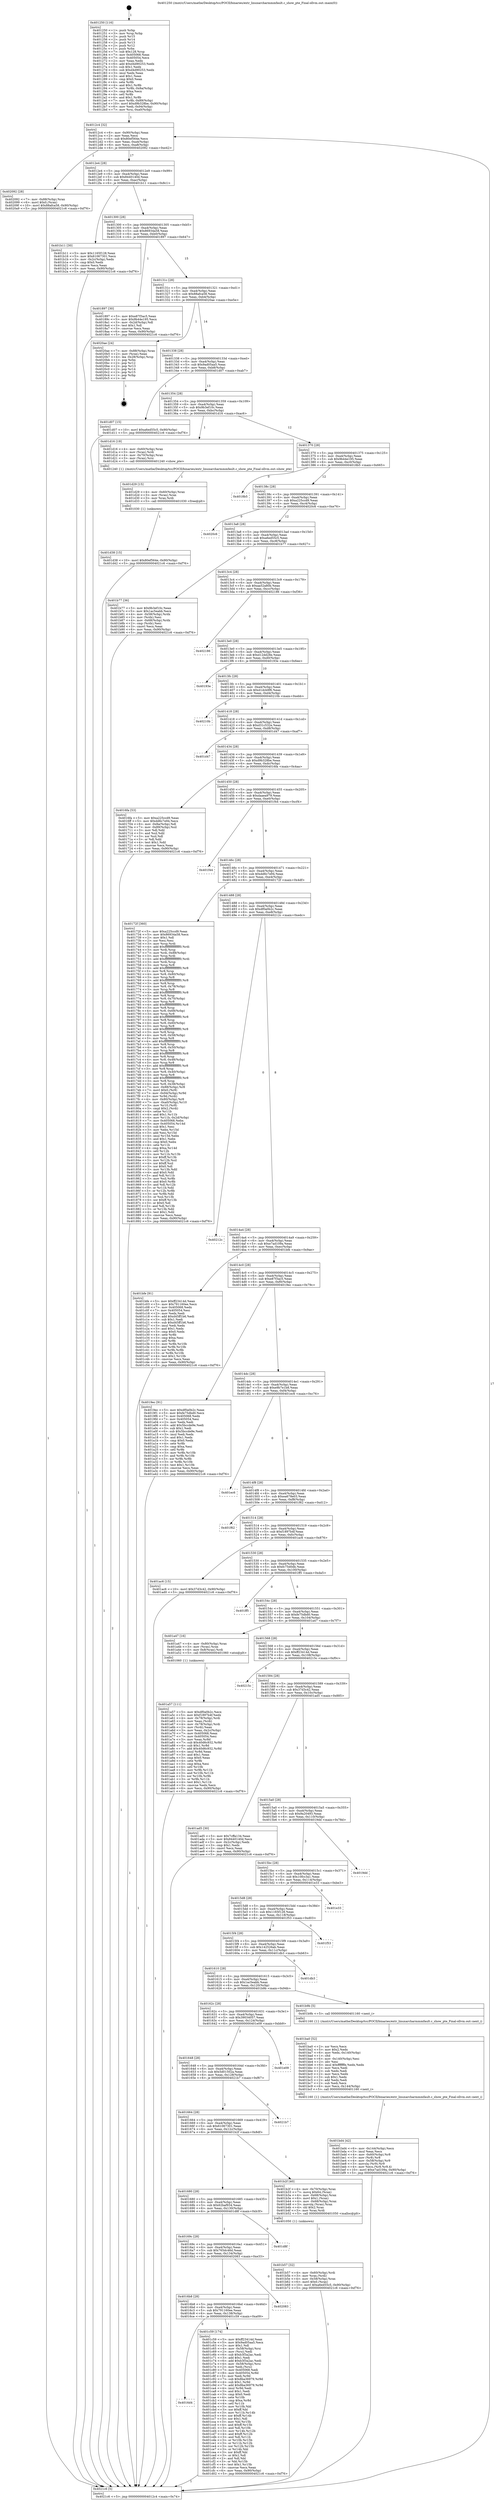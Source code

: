 digraph "0x401250" {
  label = "0x401250 (/mnt/c/Users/mathe/Desktop/tcc/POCII/binaries/extr_linuxarcharmmmfault.c_show_pte_Final-ollvm.out::main(0))"
  labelloc = "t"
  node[shape=record]

  Entry [label="",width=0.3,height=0.3,shape=circle,fillcolor=black,style=filled]
  "0x4012c4" [label="{
     0x4012c4 [32]\l
     | [instrs]\l
     &nbsp;&nbsp;0x4012c4 \<+6\>: mov -0x90(%rbp),%eax\l
     &nbsp;&nbsp;0x4012ca \<+2\>: mov %eax,%ecx\l
     &nbsp;&nbsp;0x4012cc \<+6\>: sub $0x80ef564e,%ecx\l
     &nbsp;&nbsp;0x4012d2 \<+6\>: mov %eax,-0xa4(%rbp)\l
     &nbsp;&nbsp;0x4012d8 \<+6\>: mov %ecx,-0xa8(%rbp)\l
     &nbsp;&nbsp;0x4012de \<+6\>: je 0000000000402092 \<main+0xe42\>\l
  }"]
  "0x402092" [label="{
     0x402092 [28]\l
     | [instrs]\l
     &nbsp;&nbsp;0x402092 \<+7\>: mov -0x88(%rbp),%rax\l
     &nbsp;&nbsp;0x402099 \<+6\>: movl $0x0,(%rax)\l
     &nbsp;&nbsp;0x40209f \<+10\>: movl $0x88afca58,-0x90(%rbp)\l
     &nbsp;&nbsp;0x4020a9 \<+5\>: jmp 00000000004021c6 \<main+0xf76\>\l
  }"]
  "0x4012e4" [label="{
     0x4012e4 [28]\l
     | [instrs]\l
     &nbsp;&nbsp;0x4012e4 \<+5\>: jmp 00000000004012e9 \<main+0x99\>\l
     &nbsp;&nbsp;0x4012e9 \<+6\>: mov -0xa4(%rbp),%eax\l
     &nbsp;&nbsp;0x4012ef \<+5\>: sub $0x8440140d,%eax\l
     &nbsp;&nbsp;0x4012f4 \<+6\>: mov %eax,-0xac(%rbp)\l
     &nbsp;&nbsp;0x4012fa \<+6\>: je 0000000000401b11 \<main+0x8c1\>\l
  }"]
  Exit [label="",width=0.3,height=0.3,shape=circle,fillcolor=black,style=filled,peripheries=2]
  "0x401b11" [label="{
     0x401b11 [30]\l
     | [instrs]\l
     &nbsp;&nbsp;0x401b11 \<+5\>: mov $0x1165f128,%eax\l
     &nbsp;&nbsp;0x401b16 \<+5\>: mov $0x61067301,%ecx\l
     &nbsp;&nbsp;0x401b1b \<+3\>: mov -0x2c(%rbp),%edx\l
     &nbsp;&nbsp;0x401b1e \<+3\>: cmp $0x0,%edx\l
     &nbsp;&nbsp;0x401b21 \<+3\>: cmove %ecx,%eax\l
     &nbsp;&nbsp;0x401b24 \<+6\>: mov %eax,-0x90(%rbp)\l
     &nbsp;&nbsp;0x401b2a \<+5\>: jmp 00000000004021c6 \<main+0xf76\>\l
  }"]
  "0x401300" [label="{
     0x401300 [28]\l
     | [instrs]\l
     &nbsp;&nbsp;0x401300 \<+5\>: jmp 0000000000401305 \<main+0xb5\>\l
     &nbsp;&nbsp;0x401305 \<+6\>: mov -0xa4(%rbp),%eax\l
     &nbsp;&nbsp;0x40130b \<+5\>: sub $0x86934a58,%eax\l
     &nbsp;&nbsp;0x401310 \<+6\>: mov %eax,-0xb0(%rbp)\l
     &nbsp;&nbsp;0x401316 \<+6\>: je 0000000000401897 \<main+0x647\>\l
  }"]
  "0x401d38" [label="{
     0x401d38 [15]\l
     | [instrs]\l
     &nbsp;&nbsp;0x401d38 \<+10\>: movl $0x80ef564e,-0x90(%rbp)\l
     &nbsp;&nbsp;0x401d42 \<+5\>: jmp 00000000004021c6 \<main+0xf76\>\l
  }"]
  "0x401897" [label="{
     0x401897 [30]\l
     | [instrs]\l
     &nbsp;&nbsp;0x401897 \<+5\>: mov $0xe87f3ac5,%eax\l
     &nbsp;&nbsp;0x40189c \<+5\>: mov $0x9b44e195,%ecx\l
     &nbsp;&nbsp;0x4018a1 \<+3\>: mov -0x2d(%rbp),%dl\l
     &nbsp;&nbsp;0x4018a4 \<+3\>: test $0x1,%dl\l
     &nbsp;&nbsp;0x4018a7 \<+3\>: cmovne %ecx,%eax\l
     &nbsp;&nbsp;0x4018aa \<+6\>: mov %eax,-0x90(%rbp)\l
     &nbsp;&nbsp;0x4018b0 \<+5\>: jmp 00000000004021c6 \<main+0xf76\>\l
  }"]
  "0x40131c" [label="{
     0x40131c [28]\l
     | [instrs]\l
     &nbsp;&nbsp;0x40131c \<+5\>: jmp 0000000000401321 \<main+0xd1\>\l
     &nbsp;&nbsp;0x401321 \<+6\>: mov -0xa4(%rbp),%eax\l
     &nbsp;&nbsp;0x401327 \<+5\>: sub $0x88afca58,%eax\l
     &nbsp;&nbsp;0x40132c \<+6\>: mov %eax,-0xb4(%rbp)\l
     &nbsp;&nbsp;0x401332 \<+6\>: je 00000000004020ae \<main+0xe5e\>\l
  }"]
  "0x401d29" [label="{
     0x401d29 [15]\l
     | [instrs]\l
     &nbsp;&nbsp;0x401d29 \<+4\>: mov -0x60(%rbp),%rax\l
     &nbsp;&nbsp;0x401d2d \<+3\>: mov (%rax),%rax\l
     &nbsp;&nbsp;0x401d30 \<+3\>: mov %rax,%rdi\l
     &nbsp;&nbsp;0x401d33 \<+5\>: call 0000000000401030 \<free@plt\>\l
     | [calls]\l
     &nbsp;&nbsp;0x401030 \{1\} (unknown)\l
  }"]
  "0x4020ae" [label="{
     0x4020ae [24]\l
     | [instrs]\l
     &nbsp;&nbsp;0x4020ae \<+7\>: mov -0x88(%rbp),%rax\l
     &nbsp;&nbsp;0x4020b5 \<+2\>: mov (%rax),%eax\l
     &nbsp;&nbsp;0x4020b7 \<+4\>: lea -0x28(%rbp),%rsp\l
     &nbsp;&nbsp;0x4020bb \<+1\>: pop %rbx\l
     &nbsp;&nbsp;0x4020bc \<+2\>: pop %r12\l
     &nbsp;&nbsp;0x4020be \<+2\>: pop %r13\l
     &nbsp;&nbsp;0x4020c0 \<+2\>: pop %r14\l
     &nbsp;&nbsp;0x4020c2 \<+2\>: pop %r15\l
     &nbsp;&nbsp;0x4020c4 \<+1\>: pop %rbp\l
     &nbsp;&nbsp;0x4020c5 \<+1\>: ret\l
  }"]
  "0x401338" [label="{
     0x401338 [28]\l
     | [instrs]\l
     &nbsp;&nbsp;0x401338 \<+5\>: jmp 000000000040133d \<main+0xed\>\l
     &nbsp;&nbsp;0x40133d \<+6\>: mov -0xa4(%rbp),%eax\l
     &nbsp;&nbsp;0x401343 \<+5\>: sub $0x9ad05aa5,%eax\l
     &nbsp;&nbsp;0x401348 \<+6\>: mov %eax,-0xb8(%rbp)\l
     &nbsp;&nbsp;0x40134e \<+6\>: je 0000000000401d07 \<main+0xab7\>\l
  }"]
  "0x4016d4" [label="{
     0x4016d4\l
  }", style=dashed]
  "0x401d07" [label="{
     0x401d07 [15]\l
     | [instrs]\l
     &nbsp;&nbsp;0x401d07 \<+10\>: movl $0xa6ed55c5,-0x90(%rbp)\l
     &nbsp;&nbsp;0x401d11 \<+5\>: jmp 00000000004021c6 \<main+0xf76\>\l
  }"]
  "0x401354" [label="{
     0x401354 [28]\l
     | [instrs]\l
     &nbsp;&nbsp;0x401354 \<+5\>: jmp 0000000000401359 \<main+0x109\>\l
     &nbsp;&nbsp;0x401359 \<+6\>: mov -0xa4(%rbp),%eax\l
     &nbsp;&nbsp;0x40135f \<+5\>: sub $0x9b3ef10c,%eax\l
     &nbsp;&nbsp;0x401364 \<+6\>: mov %eax,-0xbc(%rbp)\l
     &nbsp;&nbsp;0x40136a \<+6\>: je 0000000000401d16 \<main+0xac6\>\l
  }"]
  "0x401c59" [label="{
     0x401c59 [174]\l
     | [instrs]\l
     &nbsp;&nbsp;0x401c59 \<+5\>: mov $0xff23414d,%eax\l
     &nbsp;&nbsp;0x401c5e \<+5\>: mov $0x9ad05aa5,%ecx\l
     &nbsp;&nbsp;0x401c63 \<+2\>: mov $0x1,%dl\l
     &nbsp;&nbsp;0x401c65 \<+4\>: mov -0x58(%rbp),%rsi\l
     &nbsp;&nbsp;0x401c69 \<+2\>: mov (%rsi),%edi\l
     &nbsp;&nbsp;0x401c6b \<+6\>: sub $0xb3f3a2ac,%edi\l
     &nbsp;&nbsp;0x401c71 \<+3\>: add $0x1,%edi\l
     &nbsp;&nbsp;0x401c74 \<+6\>: add $0xb3f3a2ac,%edi\l
     &nbsp;&nbsp;0x401c7a \<+4\>: mov -0x58(%rbp),%rsi\l
     &nbsp;&nbsp;0x401c7e \<+2\>: mov %edi,(%rsi)\l
     &nbsp;&nbsp;0x401c80 \<+7\>: mov 0x405068,%edi\l
     &nbsp;&nbsp;0x401c87 \<+8\>: mov 0x405054,%r8d\l
     &nbsp;&nbsp;0x401c8f \<+3\>: mov %edi,%r9d\l
     &nbsp;&nbsp;0x401c92 \<+7\>: sub $0x8ba36979,%r9d\l
     &nbsp;&nbsp;0x401c99 \<+4\>: sub $0x1,%r9d\l
     &nbsp;&nbsp;0x401c9d \<+7\>: add $0x8ba36979,%r9d\l
     &nbsp;&nbsp;0x401ca4 \<+4\>: imul %r9d,%edi\l
     &nbsp;&nbsp;0x401ca8 \<+3\>: and $0x1,%edi\l
     &nbsp;&nbsp;0x401cab \<+3\>: cmp $0x0,%edi\l
     &nbsp;&nbsp;0x401cae \<+4\>: sete %r10b\l
     &nbsp;&nbsp;0x401cb2 \<+4\>: cmp $0xa,%r8d\l
     &nbsp;&nbsp;0x401cb6 \<+4\>: setl %r11b\l
     &nbsp;&nbsp;0x401cba \<+3\>: mov %r10b,%bl\l
     &nbsp;&nbsp;0x401cbd \<+3\>: xor $0xff,%bl\l
     &nbsp;&nbsp;0x401cc0 \<+3\>: mov %r11b,%r14b\l
     &nbsp;&nbsp;0x401cc3 \<+4\>: xor $0xff,%r14b\l
     &nbsp;&nbsp;0x401cc7 \<+3\>: xor $0x1,%dl\l
     &nbsp;&nbsp;0x401cca \<+3\>: mov %bl,%r15b\l
     &nbsp;&nbsp;0x401ccd \<+4\>: and $0xff,%r15b\l
     &nbsp;&nbsp;0x401cd1 \<+3\>: and %dl,%r10b\l
     &nbsp;&nbsp;0x401cd4 \<+3\>: mov %r14b,%r12b\l
     &nbsp;&nbsp;0x401cd7 \<+4\>: and $0xff,%r12b\l
     &nbsp;&nbsp;0x401cdb \<+3\>: and %dl,%r11b\l
     &nbsp;&nbsp;0x401cde \<+3\>: or %r10b,%r15b\l
     &nbsp;&nbsp;0x401ce1 \<+3\>: or %r11b,%r12b\l
     &nbsp;&nbsp;0x401ce4 \<+3\>: xor %r12b,%r15b\l
     &nbsp;&nbsp;0x401ce7 \<+3\>: or %r14b,%bl\l
     &nbsp;&nbsp;0x401cea \<+3\>: xor $0xff,%bl\l
     &nbsp;&nbsp;0x401ced \<+3\>: or $0x1,%dl\l
     &nbsp;&nbsp;0x401cf0 \<+2\>: and %dl,%bl\l
     &nbsp;&nbsp;0x401cf2 \<+3\>: or %bl,%r15b\l
     &nbsp;&nbsp;0x401cf5 \<+4\>: test $0x1,%r15b\l
     &nbsp;&nbsp;0x401cf9 \<+3\>: cmovne %ecx,%eax\l
     &nbsp;&nbsp;0x401cfc \<+6\>: mov %eax,-0x90(%rbp)\l
     &nbsp;&nbsp;0x401d02 \<+5\>: jmp 00000000004021c6 \<main+0xf76\>\l
  }"]
  "0x401d16" [label="{
     0x401d16 [19]\l
     | [instrs]\l
     &nbsp;&nbsp;0x401d16 \<+4\>: mov -0x60(%rbp),%rax\l
     &nbsp;&nbsp;0x401d1a \<+3\>: mov (%rax),%rdi\l
     &nbsp;&nbsp;0x401d1d \<+4\>: mov -0x70(%rbp),%rax\l
     &nbsp;&nbsp;0x401d21 \<+3\>: mov (%rax),%rsi\l
     &nbsp;&nbsp;0x401d24 \<+5\>: call 0000000000401240 \<show_pte\>\l
     | [calls]\l
     &nbsp;&nbsp;0x401240 \{1\} (/mnt/c/Users/mathe/Desktop/tcc/POCII/binaries/extr_linuxarcharmmmfault.c_show_pte_Final-ollvm.out::show_pte)\l
  }"]
  "0x401370" [label="{
     0x401370 [28]\l
     | [instrs]\l
     &nbsp;&nbsp;0x401370 \<+5\>: jmp 0000000000401375 \<main+0x125\>\l
     &nbsp;&nbsp;0x401375 \<+6\>: mov -0xa4(%rbp),%eax\l
     &nbsp;&nbsp;0x40137b \<+5\>: sub $0x9b44e195,%eax\l
     &nbsp;&nbsp;0x401380 \<+6\>: mov %eax,-0xc0(%rbp)\l
     &nbsp;&nbsp;0x401386 \<+6\>: je 00000000004018b5 \<main+0x665\>\l
  }"]
  "0x4016b8" [label="{
     0x4016b8 [28]\l
     | [instrs]\l
     &nbsp;&nbsp;0x4016b8 \<+5\>: jmp 00000000004016bd \<main+0x46d\>\l
     &nbsp;&nbsp;0x4016bd \<+6\>: mov -0xa4(%rbp),%eax\l
     &nbsp;&nbsp;0x4016c3 \<+5\>: sub $0x791160ee,%eax\l
     &nbsp;&nbsp;0x4016c8 \<+6\>: mov %eax,-0x138(%rbp)\l
     &nbsp;&nbsp;0x4016ce \<+6\>: je 0000000000401c59 \<main+0xa09\>\l
  }"]
  "0x4018b5" [label="{
     0x4018b5\l
  }", style=dashed]
  "0x40138c" [label="{
     0x40138c [28]\l
     | [instrs]\l
     &nbsp;&nbsp;0x40138c \<+5\>: jmp 0000000000401391 \<main+0x141\>\l
     &nbsp;&nbsp;0x401391 \<+6\>: mov -0xa4(%rbp),%eax\l
     &nbsp;&nbsp;0x401397 \<+5\>: sub $0xa225ccd9,%eax\l
     &nbsp;&nbsp;0x40139c \<+6\>: mov %eax,-0xc4(%rbp)\l
     &nbsp;&nbsp;0x4013a2 \<+6\>: je 00000000004020c6 \<main+0xe76\>\l
  }"]
  "0x402083" [label="{
     0x402083\l
  }", style=dashed]
  "0x4020c6" [label="{
     0x4020c6\l
  }", style=dashed]
  "0x4013a8" [label="{
     0x4013a8 [28]\l
     | [instrs]\l
     &nbsp;&nbsp;0x4013a8 \<+5\>: jmp 00000000004013ad \<main+0x15d\>\l
     &nbsp;&nbsp;0x4013ad \<+6\>: mov -0xa4(%rbp),%eax\l
     &nbsp;&nbsp;0x4013b3 \<+5\>: sub $0xa6ed55c5,%eax\l
     &nbsp;&nbsp;0x4013b8 \<+6\>: mov %eax,-0xc8(%rbp)\l
     &nbsp;&nbsp;0x4013be \<+6\>: je 0000000000401b77 \<main+0x927\>\l
  }"]
  "0x40169c" [label="{
     0x40169c [28]\l
     | [instrs]\l
     &nbsp;&nbsp;0x40169c \<+5\>: jmp 00000000004016a1 \<main+0x451\>\l
     &nbsp;&nbsp;0x4016a1 \<+6\>: mov -0xa4(%rbp),%eax\l
     &nbsp;&nbsp;0x4016a7 \<+5\>: sub $0x765dc46d,%eax\l
     &nbsp;&nbsp;0x4016ac \<+6\>: mov %eax,-0x134(%rbp)\l
     &nbsp;&nbsp;0x4016b2 \<+6\>: je 0000000000402083 \<main+0xe33\>\l
  }"]
  "0x401b77" [label="{
     0x401b77 [36]\l
     | [instrs]\l
     &nbsp;&nbsp;0x401b77 \<+5\>: mov $0x9b3ef10c,%eax\l
     &nbsp;&nbsp;0x401b7c \<+5\>: mov $0x1ac5eabb,%ecx\l
     &nbsp;&nbsp;0x401b81 \<+4\>: mov -0x58(%rbp),%rdx\l
     &nbsp;&nbsp;0x401b85 \<+2\>: mov (%rdx),%esi\l
     &nbsp;&nbsp;0x401b87 \<+4\>: mov -0x68(%rbp),%rdx\l
     &nbsp;&nbsp;0x401b8b \<+2\>: cmp (%rdx),%esi\l
     &nbsp;&nbsp;0x401b8d \<+3\>: cmovl %ecx,%eax\l
     &nbsp;&nbsp;0x401b90 \<+6\>: mov %eax,-0x90(%rbp)\l
     &nbsp;&nbsp;0x401b96 \<+5\>: jmp 00000000004021c6 \<main+0xf76\>\l
  }"]
  "0x4013c4" [label="{
     0x4013c4 [28]\l
     | [instrs]\l
     &nbsp;&nbsp;0x4013c4 \<+5\>: jmp 00000000004013c9 \<main+0x179\>\l
     &nbsp;&nbsp;0x4013c9 \<+6\>: mov -0xa4(%rbp),%eax\l
     &nbsp;&nbsp;0x4013cf \<+5\>: sub $0xaa52a80b,%eax\l
     &nbsp;&nbsp;0x4013d4 \<+6\>: mov %eax,-0xcc(%rbp)\l
     &nbsp;&nbsp;0x4013da \<+6\>: je 0000000000402186 \<main+0xf36\>\l
  }"]
  "0x401d8f" [label="{
     0x401d8f\l
  }", style=dashed]
  "0x402186" [label="{
     0x402186\l
  }", style=dashed]
  "0x4013e0" [label="{
     0x4013e0 [28]\l
     | [instrs]\l
     &nbsp;&nbsp;0x4013e0 \<+5\>: jmp 00000000004013e5 \<main+0x195\>\l
     &nbsp;&nbsp;0x4013e5 \<+6\>: mov -0xa4(%rbp),%eax\l
     &nbsp;&nbsp;0x4013eb \<+5\>: sub $0xd12dd28e,%eax\l
     &nbsp;&nbsp;0x4013f0 \<+6\>: mov %eax,-0xd0(%rbp)\l
     &nbsp;&nbsp;0x4013f6 \<+6\>: je 000000000040193e \<main+0x6ee\>\l
  }"]
  "0x401bd4" [label="{
     0x401bd4 [42]\l
     | [instrs]\l
     &nbsp;&nbsp;0x401bd4 \<+6\>: mov -0x144(%rbp),%ecx\l
     &nbsp;&nbsp;0x401bda \<+3\>: imul %eax,%ecx\l
     &nbsp;&nbsp;0x401bdd \<+4\>: mov -0x60(%rbp),%r8\l
     &nbsp;&nbsp;0x401be1 \<+3\>: mov (%r8),%r8\l
     &nbsp;&nbsp;0x401be4 \<+4\>: mov -0x58(%rbp),%r9\l
     &nbsp;&nbsp;0x401be8 \<+3\>: movslq (%r9),%r9\l
     &nbsp;&nbsp;0x401beb \<+4\>: mov %ecx,(%r8,%r9,4)\l
     &nbsp;&nbsp;0x401bef \<+10\>: movl $0xe7ad109a,-0x90(%rbp)\l
     &nbsp;&nbsp;0x401bf9 \<+5\>: jmp 00000000004021c6 \<main+0xf76\>\l
  }"]
  "0x40193e" [label="{
     0x40193e\l
  }", style=dashed]
  "0x4013fc" [label="{
     0x4013fc [28]\l
     | [instrs]\l
     &nbsp;&nbsp;0x4013fc \<+5\>: jmp 0000000000401401 \<main+0x1b1\>\l
     &nbsp;&nbsp;0x401401 \<+6\>: mov -0xa4(%rbp),%eax\l
     &nbsp;&nbsp;0x401407 \<+5\>: sub $0xd1dcb9f6,%eax\l
     &nbsp;&nbsp;0x40140c \<+6\>: mov %eax,-0xd4(%rbp)\l
     &nbsp;&nbsp;0x401412 \<+6\>: je 000000000040210b \<main+0xebb\>\l
  }"]
  "0x401ba0" [label="{
     0x401ba0 [52]\l
     | [instrs]\l
     &nbsp;&nbsp;0x401ba0 \<+2\>: xor %ecx,%ecx\l
     &nbsp;&nbsp;0x401ba2 \<+5\>: mov $0x2,%edx\l
     &nbsp;&nbsp;0x401ba7 \<+6\>: mov %edx,-0x140(%rbp)\l
     &nbsp;&nbsp;0x401bad \<+1\>: cltd\l
     &nbsp;&nbsp;0x401bae \<+6\>: mov -0x140(%rbp),%esi\l
     &nbsp;&nbsp;0x401bb4 \<+2\>: idiv %esi\l
     &nbsp;&nbsp;0x401bb6 \<+6\>: imul $0xfffffffe,%edx,%edx\l
     &nbsp;&nbsp;0x401bbc \<+2\>: mov %ecx,%edi\l
     &nbsp;&nbsp;0x401bbe \<+2\>: sub %edx,%edi\l
     &nbsp;&nbsp;0x401bc0 \<+2\>: mov %ecx,%edx\l
     &nbsp;&nbsp;0x401bc2 \<+3\>: sub $0x1,%edx\l
     &nbsp;&nbsp;0x401bc5 \<+2\>: add %edx,%edi\l
     &nbsp;&nbsp;0x401bc7 \<+2\>: sub %edi,%ecx\l
     &nbsp;&nbsp;0x401bc9 \<+6\>: mov %ecx,-0x144(%rbp)\l
     &nbsp;&nbsp;0x401bcf \<+5\>: call 0000000000401160 \<next_i\>\l
     | [calls]\l
     &nbsp;&nbsp;0x401160 \{1\} (/mnt/c/Users/mathe/Desktop/tcc/POCII/binaries/extr_linuxarcharmmmfault.c_show_pte_Final-ollvm.out::next_i)\l
  }"]
  "0x40210b" [label="{
     0x40210b\l
  }", style=dashed]
  "0x401418" [label="{
     0x401418 [28]\l
     | [instrs]\l
     &nbsp;&nbsp;0x401418 \<+5\>: jmp 000000000040141d \<main+0x1cd\>\l
     &nbsp;&nbsp;0x40141d \<+6\>: mov -0xa4(%rbp),%eax\l
     &nbsp;&nbsp;0x401423 \<+5\>: sub $0xd31c532e,%eax\l
     &nbsp;&nbsp;0x401428 \<+6\>: mov %eax,-0xd8(%rbp)\l
     &nbsp;&nbsp;0x40142e \<+6\>: je 0000000000401d47 \<main+0xaf7\>\l
  }"]
  "0x401b57" [label="{
     0x401b57 [32]\l
     | [instrs]\l
     &nbsp;&nbsp;0x401b57 \<+4\>: mov -0x60(%rbp),%rdi\l
     &nbsp;&nbsp;0x401b5b \<+3\>: mov %rax,(%rdi)\l
     &nbsp;&nbsp;0x401b5e \<+4\>: mov -0x58(%rbp),%rax\l
     &nbsp;&nbsp;0x401b62 \<+6\>: movl $0x0,(%rax)\l
     &nbsp;&nbsp;0x401b68 \<+10\>: movl $0xa6ed55c5,-0x90(%rbp)\l
     &nbsp;&nbsp;0x401b72 \<+5\>: jmp 00000000004021c6 \<main+0xf76\>\l
  }"]
  "0x401d47" [label="{
     0x401d47\l
  }", style=dashed]
  "0x401434" [label="{
     0x401434 [28]\l
     | [instrs]\l
     &nbsp;&nbsp;0x401434 \<+5\>: jmp 0000000000401439 \<main+0x1e9\>\l
     &nbsp;&nbsp;0x401439 \<+6\>: mov -0xa4(%rbp),%eax\l
     &nbsp;&nbsp;0x40143f \<+5\>: sub $0xd9b328be,%eax\l
     &nbsp;&nbsp;0x401444 \<+6\>: mov %eax,-0xdc(%rbp)\l
     &nbsp;&nbsp;0x40144a \<+6\>: je 00000000004016fa \<main+0x4aa\>\l
  }"]
  "0x401680" [label="{
     0x401680 [28]\l
     | [instrs]\l
     &nbsp;&nbsp;0x401680 \<+5\>: jmp 0000000000401685 \<main+0x435\>\l
     &nbsp;&nbsp;0x401685 \<+6\>: mov -0xa4(%rbp),%eax\l
     &nbsp;&nbsp;0x40168b \<+5\>: sub $0x62baf934,%eax\l
     &nbsp;&nbsp;0x401690 \<+6\>: mov %eax,-0x130(%rbp)\l
     &nbsp;&nbsp;0x401696 \<+6\>: je 0000000000401d8f \<main+0xb3f\>\l
  }"]
  "0x4016fa" [label="{
     0x4016fa [53]\l
     | [instrs]\l
     &nbsp;&nbsp;0x4016fa \<+5\>: mov $0xa225ccd9,%eax\l
     &nbsp;&nbsp;0x4016ff \<+5\>: mov $0xdd6c7e94,%ecx\l
     &nbsp;&nbsp;0x401704 \<+6\>: mov -0x8a(%rbp),%dl\l
     &nbsp;&nbsp;0x40170a \<+7\>: mov -0x89(%rbp),%sil\l
     &nbsp;&nbsp;0x401711 \<+3\>: mov %dl,%dil\l
     &nbsp;&nbsp;0x401714 \<+3\>: and %sil,%dil\l
     &nbsp;&nbsp;0x401717 \<+3\>: xor %sil,%dl\l
     &nbsp;&nbsp;0x40171a \<+3\>: or %dl,%dil\l
     &nbsp;&nbsp;0x40171d \<+4\>: test $0x1,%dil\l
     &nbsp;&nbsp;0x401721 \<+3\>: cmovne %ecx,%eax\l
     &nbsp;&nbsp;0x401724 \<+6\>: mov %eax,-0x90(%rbp)\l
     &nbsp;&nbsp;0x40172a \<+5\>: jmp 00000000004021c6 \<main+0xf76\>\l
  }"]
  "0x401450" [label="{
     0x401450 [28]\l
     | [instrs]\l
     &nbsp;&nbsp;0x401450 \<+5\>: jmp 0000000000401455 \<main+0x205\>\l
     &nbsp;&nbsp;0x401455 \<+6\>: mov -0xa4(%rbp),%eax\l
     &nbsp;&nbsp;0x40145b \<+5\>: sub $0xdaaea979,%eax\l
     &nbsp;&nbsp;0x401460 \<+6\>: mov %eax,-0xe0(%rbp)\l
     &nbsp;&nbsp;0x401466 \<+6\>: je 0000000000401f44 \<main+0xcf4\>\l
  }"]
  "0x4021c6" [label="{
     0x4021c6 [5]\l
     | [instrs]\l
     &nbsp;&nbsp;0x4021c6 \<+5\>: jmp 00000000004012c4 \<main+0x74\>\l
  }"]
  "0x401250" [label="{
     0x401250 [116]\l
     | [instrs]\l
     &nbsp;&nbsp;0x401250 \<+1\>: push %rbp\l
     &nbsp;&nbsp;0x401251 \<+3\>: mov %rsp,%rbp\l
     &nbsp;&nbsp;0x401254 \<+2\>: push %r15\l
     &nbsp;&nbsp;0x401256 \<+2\>: push %r14\l
     &nbsp;&nbsp;0x401258 \<+2\>: push %r13\l
     &nbsp;&nbsp;0x40125a \<+2\>: push %r12\l
     &nbsp;&nbsp;0x40125c \<+1\>: push %rbx\l
     &nbsp;&nbsp;0x40125d \<+7\>: sub $0x128,%rsp\l
     &nbsp;&nbsp;0x401264 \<+7\>: mov 0x405068,%eax\l
     &nbsp;&nbsp;0x40126b \<+7\>: mov 0x405054,%ecx\l
     &nbsp;&nbsp;0x401272 \<+2\>: mov %eax,%edx\l
     &nbsp;&nbsp;0x401274 \<+6\>: add $0xd4d90253,%edx\l
     &nbsp;&nbsp;0x40127a \<+3\>: sub $0x1,%edx\l
     &nbsp;&nbsp;0x40127d \<+6\>: sub $0xd4d90253,%edx\l
     &nbsp;&nbsp;0x401283 \<+3\>: imul %edx,%eax\l
     &nbsp;&nbsp;0x401286 \<+3\>: and $0x1,%eax\l
     &nbsp;&nbsp;0x401289 \<+3\>: cmp $0x0,%eax\l
     &nbsp;&nbsp;0x40128c \<+4\>: sete %r8b\l
     &nbsp;&nbsp;0x401290 \<+4\>: and $0x1,%r8b\l
     &nbsp;&nbsp;0x401294 \<+7\>: mov %r8b,-0x8a(%rbp)\l
     &nbsp;&nbsp;0x40129b \<+3\>: cmp $0xa,%ecx\l
     &nbsp;&nbsp;0x40129e \<+4\>: setl %r8b\l
     &nbsp;&nbsp;0x4012a2 \<+4\>: and $0x1,%r8b\l
     &nbsp;&nbsp;0x4012a6 \<+7\>: mov %r8b,-0x89(%rbp)\l
     &nbsp;&nbsp;0x4012ad \<+10\>: movl $0xd9b328be,-0x90(%rbp)\l
     &nbsp;&nbsp;0x4012b7 \<+6\>: mov %edi,-0x94(%rbp)\l
     &nbsp;&nbsp;0x4012bd \<+7\>: mov %rsi,-0xa0(%rbp)\l
  }"]
  "0x401b2f" [label="{
     0x401b2f [40]\l
     | [instrs]\l
     &nbsp;&nbsp;0x401b2f \<+4\>: mov -0x70(%rbp),%rax\l
     &nbsp;&nbsp;0x401b33 \<+7\>: movq $0x64,(%rax)\l
     &nbsp;&nbsp;0x401b3a \<+4\>: mov -0x68(%rbp),%rax\l
     &nbsp;&nbsp;0x401b3e \<+6\>: movl $0x1,(%rax)\l
     &nbsp;&nbsp;0x401b44 \<+4\>: mov -0x68(%rbp),%rax\l
     &nbsp;&nbsp;0x401b48 \<+3\>: movslq (%rax),%rax\l
     &nbsp;&nbsp;0x401b4b \<+4\>: shl $0x2,%rax\l
     &nbsp;&nbsp;0x401b4f \<+3\>: mov %rax,%rdi\l
     &nbsp;&nbsp;0x401b52 \<+5\>: call 0000000000401050 \<malloc@plt\>\l
     | [calls]\l
     &nbsp;&nbsp;0x401050 \{1\} (unknown)\l
  }"]
  "0x401f44" [label="{
     0x401f44\l
  }", style=dashed]
  "0x40146c" [label="{
     0x40146c [28]\l
     | [instrs]\l
     &nbsp;&nbsp;0x40146c \<+5\>: jmp 0000000000401471 \<main+0x221\>\l
     &nbsp;&nbsp;0x401471 \<+6\>: mov -0xa4(%rbp),%eax\l
     &nbsp;&nbsp;0x401477 \<+5\>: sub $0xdd6c7e94,%eax\l
     &nbsp;&nbsp;0x40147c \<+6\>: mov %eax,-0xe4(%rbp)\l
     &nbsp;&nbsp;0x401482 \<+6\>: je 000000000040172f \<main+0x4df\>\l
  }"]
  "0x401664" [label="{
     0x401664 [28]\l
     | [instrs]\l
     &nbsp;&nbsp;0x401664 \<+5\>: jmp 0000000000401669 \<main+0x419\>\l
     &nbsp;&nbsp;0x401669 \<+6\>: mov -0xa4(%rbp),%eax\l
     &nbsp;&nbsp;0x40166f \<+5\>: sub $0x61067301,%eax\l
     &nbsp;&nbsp;0x401674 \<+6\>: mov %eax,-0x12c(%rbp)\l
     &nbsp;&nbsp;0x40167a \<+6\>: je 0000000000401b2f \<main+0x8df\>\l
  }"]
  "0x40172f" [label="{
     0x40172f [360]\l
     | [instrs]\l
     &nbsp;&nbsp;0x40172f \<+5\>: mov $0xa225ccd9,%eax\l
     &nbsp;&nbsp;0x401734 \<+5\>: mov $0x86934a58,%ecx\l
     &nbsp;&nbsp;0x401739 \<+2\>: mov $0x1,%dl\l
     &nbsp;&nbsp;0x40173b \<+2\>: xor %esi,%esi\l
     &nbsp;&nbsp;0x40173d \<+3\>: mov %rsp,%rdi\l
     &nbsp;&nbsp;0x401740 \<+4\>: add $0xfffffffffffffff0,%rdi\l
     &nbsp;&nbsp;0x401744 \<+3\>: mov %rdi,%rsp\l
     &nbsp;&nbsp;0x401747 \<+7\>: mov %rdi,-0x88(%rbp)\l
     &nbsp;&nbsp;0x40174e \<+3\>: mov %rsp,%rdi\l
     &nbsp;&nbsp;0x401751 \<+4\>: add $0xfffffffffffffff0,%rdi\l
     &nbsp;&nbsp;0x401755 \<+3\>: mov %rdi,%rsp\l
     &nbsp;&nbsp;0x401758 \<+3\>: mov %rsp,%r8\l
     &nbsp;&nbsp;0x40175b \<+4\>: add $0xfffffffffffffff0,%r8\l
     &nbsp;&nbsp;0x40175f \<+3\>: mov %r8,%rsp\l
     &nbsp;&nbsp;0x401762 \<+4\>: mov %r8,-0x80(%rbp)\l
     &nbsp;&nbsp;0x401766 \<+3\>: mov %rsp,%r8\l
     &nbsp;&nbsp;0x401769 \<+4\>: add $0xfffffffffffffff0,%r8\l
     &nbsp;&nbsp;0x40176d \<+3\>: mov %r8,%rsp\l
     &nbsp;&nbsp;0x401770 \<+4\>: mov %r8,-0x78(%rbp)\l
     &nbsp;&nbsp;0x401774 \<+3\>: mov %rsp,%r8\l
     &nbsp;&nbsp;0x401777 \<+4\>: add $0xfffffffffffffff0,%r8\l
     &nbsp;&nbsp;0x40177b \<+3\>: mov %r8,%rsp\l
     &nbsp;&nbsp;0x40177e \<+4\>: mov %r8,-0x70(%rbp)\l
     &nbsp;&nbsp;0x401782 \<+3\>: mov %rsp,%r8\l
     &nbsp;&nbsp;0x401785 \<+4\>: add $0xfffffffffffffff0,%r8\l
     &nbsp;&nbsp;0x401789 \<+3\>: mov %r8,%rsp\l
     &nbsp;&nbsp;0x40178c \<+4\>: mov %r8,-0x68(%rbp)\l
     &nbsp;&nbsp;0x401790 \<+3\>: mov %rsp,%r8\l
     &nbsp;&nbsp;0x401793 \<+4\>: add $0xfffffffffffffff0,%r8\l
     &nbsp;&nbsp;0x401797 \<+3\>: mov %r8,%rsp\l
     &nbsp;&nbsp;0x40179a \<+4\>: mov %r8,-0x60(%rbp)\l
     &nbsp;&nbsp;0x40179e \<+3\>: mov %rsp,%r8\l
     &nbsp;&nbsp;0x4017a1 \<+4\>: add $0xfffffffffffffff0,%r8\l
     &nbsp;&nbsp;0x4017a5 \<+3\>: mov %r8,%rsp\l
     &nbsp;&nbsp;0x4017a8 \<+4\>: mov %r8,-0x58(%rbp)\l
     &nbsp;&nbsp;0x4017ac \<+3\>: mov %rsp,%r8\l
     &nbsp;&nbsp;0x4017af \<+4\>: add $0xfffffffffffffff0,%r8\l
     &nbsp;&nbsp;0x4017b3 \<+3\>: mov %r8,%rsp\l
     &nbsp;&nbsp;0x4017b6 \<+4\>: mov %r8,-0x50(%rbp)\l
     &nbsp;&nbsp;0x4017ba \<+3\>: mov %rsp,%r8\l
     &nbsp;&nbsp;0x4017bd \<+4\>: add $0xfffffffffffffff0,%r8\l
     &nbsp;&nbsp;0x4017c1 \<+3\>: mov %r8,%rsp\l
     &nbsp;&nbsp;0x4017c4 \<+4\>: mov %r8,-0x48(%rbp)\l
     &nbsp;&nbsp;0x4017c8 \<+3\>: mov %rsp,%r8\l
     &nbsp;&nbsp;0x4017cb \<+4\>: add $0xfffffffffffffff0,%r8\l
     &nbsp;&nbsp;0x4017cf \<+3\>: mov %r8,%rsp\l
     &nbsp;&nbsp;0x4017d2 \<+4\>: mov %r8,-0x40(%rbp)\l
     &nbsp;&nbsp;0x4017d6 \<+3\>: mov %rsp,%r8\l
     &nbsp;&nbsp;0x4017d9 \<+4\>: add $0xfffffffffffffff0,%r8\l
     &nbsp;&nbsp;0x4017dd \<+3\>: mov %r8,%rsp\l
     &nbsp;&nbsp;0x4017e0 \<+4\>: mov %r8,-0x38(%rbp)\l
     &nbsp;&nbsp;0x4017e4 \<+7\>: mov -0x88(%rbp),%r8\l
     &nbsp;&nbsp;0x4017eb \<+7\>: movl $0x0,(%r8)\l
     &nbsp;&nbsp;0x4017f2 \<+7\>: mov -0x94(%rbp),%r9d\l
     &nbsp;&nbsp;0x4017f9 \<+3\>: mov %r9d,(%rdi)\l
     &nbsp;&nbsp;0x4017fc \<+4\>: mov -0x80(%rbp),%r8\l
     &nbsp;&nbsp;0x401800 \<+7\>: mov -0xa0(%rbp),%r10\l
     &nbsp;&nbsp;0x401807 \<+3\>: mov %r10,(%r8)\l
     &nbsp;&nbsp;0x40180a \<+3\>: cmpl $0x2,(%rdi)\l
     &nbsp;&nbsp;0x40180d \<+4\>: setne %r11b\l
     &nbsp;&nbsp;0x401811 \<+4\>: and $0x1,%r11b\l
     &nbsp;&nbsp;0x401815 \<+4\>: mov %r11b,-0x2d(%rbp)\l
     &nbsp;&nbsp;0x401819 \<+7\>: mov 0x405068,%ebx\l
     &nbsp;&nbsp;0x401820 \<+8\>: mov 0x405054,%r14d\l
     &nbsp;&nbsp;0x401828 \<+3\>: sub $0x1,%esi\l
     &nbsp;&nbsp;0x40182b \<+3\>: mov %ebx,%r15d\l
     &nbsp;&nbsp;0x40182e \<+3\>: add %esi,%r15d\l
     &nbsp;&nbsp;0x401831 \<+4\>: imul %r15d,%ebx\l
     &nbsp;&nbsp;0x401835 \<+3\>: and $0x1,%ebx\l
     &nbsp;&nbsp;0x401838 \<+3\>: cmp $0x0,%ebx\l
     &nbsp;&nbsp;0x40183b \<+4\>: sete %r11b\l
     &nbsp;&nbsp;0x40183f \<+4\>: cmp $0xa,%r14d\l
     &nbsp;&nbsp;0x401843 \<+4\>: setl %r12b\l
     &nbsp;&nbsp;0x401847 \<+3\>: mov %r11b,%r13b\l
     &nbsp;&nbsp;0x40184a \<+4\>: xor $0xff,%r13b\l
     &nbsp;&nbsp;0x40184e \<+3\>: mov %r12b,%sil\l
     &nbsp;&nbsp;0x401851 \<+4\>: xor $0xff,%sil\l
     &nbsp;&nbsp;0x401855 \<+3\>: xor $0x0,%dl\l
     &nbsp;&nbsp;0x401858 \<+3\>: mov %r13b,%dil\l
     &nbsp;&nbsp;0x40185b \<+4\>: and $0x0,%dil\l
     &nbsp;&nbsp;0x40185f \<+3\>: and %dl,%r11b\l
     &nbsp;&nbsp;0x401862 \<+3\>: mov %sil,%r8b\l
     &nbsp;&nbsp;0x401865 \<+4\>: and $0x0,%r8b\l
     &nbsp;&nbsp;0x401869 \<+3\>: and %dl,%r12b\l
     &nbsp;&nbsp;0x40186c \<+3\>: or %r11b,%dil\l
     &nbsp;&nbsp;0x40186f \<+3\>: or %r12b,%r8b\l
     &nbsp;&nbsp;0x401872 \<+3\>: xor %r8b,%dil\l
     &nbsp;&nbsp;0x401875 \<+3\>: or %sil,%r13b\l
     &nbsp;&nbsp;0x401878 \<+4\>: xor $0xff,%r13b\l
     &nbsp;&nbsp;0x40187c \<+3\>: or $0x0,%dl\l
     &nbsp;&nbsp;0x40187f \<+3\>: and %dl,%r13b\l
     &nbsp;&nbsp;0x401882 \<+3\>: or %r13b,%dil\l
     &nbsp;&nbsp;0x401885 \<+4\>: test $0x1,%dil\l
     &nbsp;&nbsp;0x401889 \<+3\>: cmovne %ecx,%eax\l
     &nbsp;&nbsp;0x40188c \<+6\>: mov %eax,-0x90(%rbp)\l
     &nbsp;&nbsp;0x401892 \<+5\>: jmp 00000000004021c6 \<main+0xf76\>\l
  }"]
  "0x401488" [label="{
     0x401488 [28]\l
     | [instrs]\l
     &nbsp;&nbsp;0x401488 \<+5\>: jmp 000000000040148d \<main+0x23d\>\l
     &nbsp;&nbsp;0x40148d \<+6\>: mov -0xa4(%rbp),%eax\l
     &nbsp;&nbsp;0x401493 \<+5\>: sub $0xdf0a0b2c,%eax\l
     &nbsp;&nbsp;0x401498 \<+6\>: mov %eax,-0xe8(%rbp)\l
     &nbsp;&nbsp;0x40149e \<+6\>: je 000000000040212c \<main+0xedc\>\l
  }"]
  "0x4021b7" [label="{
     0x4021b7\l
  }", style=dashed]
  "0x401648" [label="{
     0x401648 [28]\l
     | [instrs]\l
     &nbsp;&nbsp;0x401648 \<+5\>: jmp 000000000040164d \<main+0x3fd\>\l
     &nbsp;&nbsp;0x40164d \<+6\>: mov -0xa4(%rbp),%eax\l
     &nbsp;&nbsp;0x401653 \<+5\>: sub $0x5d01502a,%eax\l
     &nbsp;&nbsp;0x401658 \<+6\>: mov %eax,-0x128(%rbp)\l
     &nbsp;&nbsp;0x40165e \<+6\>: je 00000000004021b7 \<main+0xf67\>\l
  }"]
  "0x40212c" [label="{
     0x40212c\l
  }", style=dashed]
  "0x4014a4" [label="{
     0x4014a4 [28]\l
     | [instrs]\l
     &nbsp;&nbsp;0x4014a4 \<+5\>: jmp 00000000004014a9 \<main+0x259\>\l
     &nbsp;&nbsp;0x4014a9 \<+6\>: mov -0xa4(%rbp),%eax\l
     &nbsp;&nbsp;0x4014af \<+5\>: sub $0xe7ad109a,%eax\l
     &nbsp;&nbsp;0x4014b4 \<+6\>: mov %eax,-0xec(%rbp)\l
     &nbsp;&nbsp;0x4014ba \<+6\>: je 0000000000401bfe \<main+0x9ae\>\l
  }"]
  "0x401e09" [label="{
     0x401e09\l
  }", style=dashed]
  "0x401bfe" [label="{
     0x401bfe [91]\l
     | [instrs]\l
     &nbsp;&nbsp;0x401bfe \<+5\>: mov $0xff23414d,%eax\l
     &nbsp;&nbsp;0x401c03 \<+5\>: mov $0x791160ee,%ecx\l
     &nbsp;&nbsp;0x401c08 \<+7\>: mov 0x405068,%edx\l
     &nbsp;&nbsp;0x401c0f \<+7\>: mov 0x405054,%esi\l
     &nbsp;&nbsp;0x401c16 \<+2\>: mov %edx,%edi\l
     &nbsp;&nbsp;0x401c18 \<+6\>: add $0xd45ff1b6,%edi\l
     &nbsp;&nbsp;0x401c1e \<+3\>: sub $0x1,%edi\l
     &nbsp;&nbsp;0x401c21 \<+6\>: sub $0xd45ff1b6,%edi\l
     &nbsp;&nbsp;0x401c27 \<+3\>: imul %edi,%edx\l
     &nbsp;&nbsp;0x401c2a \<+3\>: and $0x1,%edx\l
     &nbsp;&nbsp;0x401c2d \<+3\>: cmp $0x0,%edx\l
     &nbsp;&nbsp;0x401c30 \<+4\>: sete %r8b\l
     &nbsp;&nbsp;0x401c34 \<+3\>: cmp $0xa,%esi\l
     &nbsp;&nbsp;0x401c37 \<+4\>: setl %r9b\l
     &nbsp;&nbsp;0x401c3b \<+3\>: mov %r8b,%r10b\l
     &nbsp;&nbsp;0x401c3e \<+3\>: and %r9b,%r10b\l
     &nbsp;&nbsp;0x401c41 \<+3\>: xor %r9b,%r8b\l
     &nbsp;&nbsp;0x401c44 \<+3\>: or %r8b,%r10b\l
     &nbsp;&nbsp;0x401c47 \<+4\>: test $0x1,%r10b\l
     &nbsp;&nbsp;0x401c4b \<+3\>: cmovne %ecx,%eax\l
     &nbsp;&nbsp;0x401c4e \<+6\>: mov %eax,-0x90(%rbp)\l
     &nbsp;&nbsp;0x401c54 \<+5\>: jmp 00000000004021c6 \<main+0xf76\>\l
  }"]
  "0x4014c0" [label="{
     0x4014c0 [28]\l
     | [instrs]\l
     &nbsp;&nbsp;0x4014c0 \<+5\>: jmp 00000000004014c5 \<main+0x275\>\l
     &nbsp;&nbsp;0x4014c5 \<+6\>: mov -0xa4(%rbp),%eax\l
     &nbsp;&nbsp;0x4014cb \<+5\>: sub $0xe87f3ac5,%eax\l
     &nbsp;&nbsp;0x4014d0 \<+6\>: mov %eax,-0xf0(%rbp)\l
     &nbsp;&nbsp;0x4014d6 \<+6\>: je 00000000004019ec \<main+0x79c\>\l
  }"]
  "0x40162c" [label="{
     0x40162c [28]\l
     | [instrs]\l
     &nbsp;&nbsp;0x40162c \<+5\>: jmp 0000000000401631 \<main+0x3e1\>\l
     &nbsp;&nbsp;0x401631 \<+6\>: mov -0xa4(%rbp),%eax\l
     &nbsp;&nbsp;0x401637 \<+5\>: sub $0x39034057,%eax\l
     &nbsp;&nbsp;0x40163c \<+6\>: mov %eax,-0x124(%rbp)\l
     &nbsp;&nbsp;0x401642 \<+6\>: je 0000000000401e09 \<main+0xbb9\>\l
  }"]
  "0x4019ec" [label="{
     0x4019ec [91]\l
     | [instrs]\l
     &nbsp;&nbsp;0x4019ec \<+5\>: mov $0xdf0a0b2c,%eax\l
     &nbsp;&nbsp;0x4019f1 \<+5\>: mov $0xfe75dbd0,%ecx\l
     &nbsp;&nbsp;0x4019f6 \<+7\>: mov 0x405068,%edx\l
     &nbsp;&nbsp;0x4019fd \<+7\>: mov 0x405054,%esi\l
     &nbsp;&nbsp;0x401a04 \<+2\>: mov %edx,%edi\l
     &nbsp;&nbsp;0x401a06 \<+6\>: add $0x5bccde9e,%edi\l
     &nbsp;&nbsp;0x401a0c \<+3\>: sub $0x1,%edi\l
     &nbsp;&nbsp;0x401a0f \<+6\>: sub $0x5bccde9e,%edi\l
     &nbsp;&nbsp;0x401a15 \<+3\>: imul %edi,%edx\l
     &nbsp;&nbsp;0x401a18 \<+3\>: and $0x1,%edx\l
     &nbsp;&nbsp;0x401a1b \<+3\>: cmp $0x0,%edx\l
     &nbsp;&nbsp;0x401a1e \<+4\>: sete %r8b\l
     &nbsp;&nbsp;0x401a22 \<+3\>: cmp $0xa,%esi\l
     &nbsp;&nbsp;0x401a25 \<+4\>: setl %r9b\l
     &nbsp;&nbsp;0x401a29 \<+3\>: mov %r8b,%r10b\l
     &nbsp;&nbsp;0x401a2c \<+3\>: and %r9b,%r10b\l
     &nbsp;&nbsp;0x401a2f \<+3\>: xor %r9b,%r8b\l
     &nbsp;&nbsp;0x401a32 \<+3\>: or %r8b,%r10b\l
     &nbsp;&nbsp;0x401a35 \<+4\>: test $0x1,%r10b\l
     &nbsp;&nbsp;0x401a39 \<+3\>: cmovne %ecx,%eax\l
     &nbsp;&nbsp;0x401a3c \<+6\>: mov %eax,-0x90(%rbp)\l
     &nbsp;&nbsp;0x401a42 \<+5\>: jmp 00000000004021c6 \<main+0xf76\>\l
  }"]
  "0x4014dc" [label="{
     0x4014dc [28]\l
     | [instrs]\l
     &nbsp;&nbsp;0x4014dc \<+5\>: jmp 00000000004014e1 \<main+0x291\>\l
     &nbsp;&nbsp;0x4014e1 \<+6\>: mov -0xa4(%rbp),%eax\l
     &nbsp;&nbsp;0x4014e7 \<+5\>: sub $0xe9b7e1b8,%eax\l
     &nbsp;&nbsp;0x4014ec \<+6\>: mov %eax,-0xf4(%rbp)\l
     &nbsp;&nbsp;0x4014f2 \<+6\>: je 0000000000401ec6 \<main+0xc76\>\l
  }"]
  "0x401b9b" [label="{
     0x401b9b [5]\l
     | [instrs]\l
     &nbsp;&nbsp;0x401b9b \<+5\>: call 0000000000401160 \<next_i\>\l
     | [calls]\l
     &nbsp;&nbsp;0x401160 \{1\} (/mnt/c/Users/mathe/Desktop/tcc/POCII/binaries/extr_linuxarcharmmmfault.c_show_pte_Final-ollvm.out::next_i)\l
  }"]
  "0x401ec6" [label="{
     0x401ec6\l
  }", style=dashed]
  "0x4014f8" [label="{
     0x4014f8 [28]\l
     | [instrs]\l
     &nbsp;&nbsp;0x4014f8 \<+5\>: jmp 00000000004014fd \<main+0x2ad\>\l
     &nbsp;&nbsp;0x4014fd \<+6\>: mov -0xa4(%rbp),%eax\l
     &nbsp;&nbsp;0x401503 \<+5\>: sub $0xea678e03,%eax\l
     &nbsp;&nbsp;0x401508 \<+6\>: mov %eax,-0xf8(%rbp)\l
     &nbsp;&nbsp;0x40150e \<+6\>: je 0000000000401f62 \<main+0xd12\>\l
  }"]
  "0x401610" [label="{
     0x401610 [28]\l
     | [instrs]\l
     &nbsp;&nbsp;0x401610 \<+5\>: jmp 0000000000401615 \<main+0x3c5\>\l
     &nbsp;&nbsp;0x401615 \<+6\>: mov -0xa4(%rbp),%eax\l
     &nbsp;&nbsp;0x40161b \<+5\>: sub $0x1ac5eabb,%eax\l
     &nbsp;&nbsp;0x401620 \<+6\>: mov %eax,-0x120(%rbp)\l
     &nbsp;&nbsp;0x401626 \<+6\>: je 0000000000401b9b \<main+0x94b\>\l
  }"]
  "0x401f62" [label="{
     0x401f62\l
  }", style=dashed]
  "0x401514" [label="{
     0x401514 [28]\l
     | [instrs]\l
     &nbsp;&nbsp;0x401514 \<+5\>: jmp 0000000000401519 \<main+0x2c9\>\l
     &nbsp;&nbsp;0x401519 \<+6\>: mov -0xa4(%rbp),%eax\l
     &nbsp;&nbsp;0x40151f \<+5\>: sub $0xf1897b4f,%eax\l
     &nbsp;&nbsp;0x401524 \<+6\>: mov %eax,-0xfc(%rbp)\l
     &nbsp;&nbsp;0x40152a \<+6\>: je 0000000000401ac6 \<main+0x876\>\l
  }"]
  "0x401db3" [label="{
     0x401db3\l
  }", style=dashed]
  "0x401ac6" [label="{
     0x401ac6 [15]\l
     | [instrs]\l
     &nbsp;&nbsp;0x401ac6 \<+10\>: movl $0x37d3c42,-0x90(%rbp)\l
     &nbsp;&nbsp;0x401ad0 \<+5\>: jmp 00000000004021c6 \<main+0xf76\>\l
  }"]
  "0x401530" [label="{
     0x401530 [28]\l
     | [instrs]\l
     &nbsp;&nbsp;0x401530 \<+5\>: jmp 0000000000401535 \<main+0x2e5\>\l
     &nbsp;&nbsp;0x401535 \<+6\>: mov -0xa4(%rbp),%eax\l
     &nbsp;&nbsp;0x40153b \<+5\>: sub $0xfc75d0db,%eax\l
     &nbsp;&nbsp;0x401540 \<+6\>: mov %eax,-0x100(%rbp)\l
     &nbsp;&nbsp;0x401546 \<+6\>: je 0000000000401ff5 \<main+0xda5\>\l
  }"]
  "0x4015f4" [label="{
     0x4015f4 [28]\l
     | [instrs]\l
     &nbsp;&nbsp;0x4015f4 \<+5\>: jmp 00000000004015f9 \<main+0x3a9\>\l
     &nbsp;&nbsp;0x4015f9 \<+6\>: mov -0xa4(%rbp),%eax\l
     &nbsp;&nbsp;0x4015ff \<+5\>: sub $0x142526ab,%eax\l
     &nbsp;&nbsp;0x401604 \<+6\>: mov %eax,-0x11c(%rbp)\l
     &nbsp;&nbsp;0x40160a \<+6\>: je 0000000000401db3 \<main+0xb63\>\l
  }"]
  "0x401ff5" [label="{
     0x401ff5\l
  }", style=dashed]
  "0x40154c" [label="{
     0x40154c [28]\l
     | [instrs]\l
     &nbsp;&nbsp;0x40154c \<+5\>: jmp 0000000000401551 \<main+0x301\>\l
     &nbsp;&nbsp;0x401551 \<+6\>: mov -0xa4(%rbp),%eax\l
     &nbsp;&nbsp;0x401557 \<+5\>: sub $0xfe75dbd0,%eax\l
     &nbsp;&nbsp;0x40155c \<+6\>: mov %eax,-0x104(%rbp)\l
     &nbsp;&nbsp;0x401562 \<+6\>: je 0000000000401a47 \<main+0x7f7\>\l
  }"]
  "0x401f53" [label="{
     0x401f53\l
  }", style=dashed]
  "0x401a47" [label="{
     0x401a47 [16]\l
     | [instrs]\l
     &nbsp;&nbsp;0x401a47 \<+4\>: mov -0x80(%rbp),%rax\l
     &nbsp;&nbsp;0x401a4b \<+3\>: mov (%rax),%rax\l
     &nbsp;&nbsp;0x401a4e \<+4\>: mov 0x8(%rax),%rdi\l
     &nbsp;&nbsp;0x401a52 \<+5\>: call 0000000000401060 \<atoi@plt\>\l
     | [calls]\l
     &nbsp;&nbsp;0x401060 \{1\} (unknown)\l
  }"]
  "0x401568" [label="{
     0x401568 [28]\l
     | [instrs]\l
     &nbsp;&nbsp;0x401568 \<+5\>: jmp 000000000040156d \<main+0x31d\>\l
     &nbsp;&nbsp;0x40156d \<+6\>: mov -0xa4(%rbp),%eax\l
     &nbsp;&nbsp;0x401573 \<+5\>: sub $0xff23414d,%eax\l
     &nbsp;&nbsp;0x401578 \<+6\>: mov %eax,-0x108(%rbp)\l
     &nbsp;&nbsp;0x40157e \<+6\>: je 000000000040215c \<main+0xf0c\>\l
  }"]
  "0x401a57" [label="{
     0x401a57 [111]\l
     | [instrs]\l
     &nbsp;&nbsp;0x401a57 \<+5\>: mov $0xdf0a0b2c,%ecx\l
     &nbsp;&nbsp;0x401a5c \<+5\>: mov $0xf1897b4f,%edx\l
     &nbsp;&nbsp;0x401a61 \<+4\>: mov -0x78(%rbp),%rdi\l
     &nbsp;&nbsp;0x401a65 \<+2\>: mov %eax,(%rdi)\l
     &nbsp;&nbsp;0x401a67 \<+4\>: mov -0x78(%rbp),%rdi\l
     &nbsp;&nbsp;0x401a6b \<+2\>: mov (%rdi),%eax\l
     &nbsp;&nbsp;0x401a6d \<+3\>: mov %eax,-0x2c(%rbp)\l
     &nbsp;&nbsp;0x401a70 \<+7\>: mov 0x405068,%eax\l
     &nbsp;&nbsp;0x401a77 \<+7\>: mov 0x405054,%esi\l
     &nbsp;&nbsp;0x401a7e \<+3\>: mov %eax,%r8d\l
     &nbsp;&nbsp;0x401a81 \<+7\>: sub $0x40d6c932,%r8d\l
     &nbsp;&nbsp;0x401a88 \<+4\>: sub $0x1,%r8d\l
     &nbsp;&nbsp;0x401a8c \<+7\>: add $0x40d6c932,%r8d\l
     &nbsp;&nbsp;0x401a93 \<+4\>: imul %r8d,%eax\l
     &nbsp;&nbsp;0x401a97 \<+3\>: and $0x1,%eax\l
     &nbsp;&nbsp;0x401a9a \<+3\>: cmp $0x0,%eax\l
     &nbsp;&nbsp;0x401a9d \<+4\>: sete %r9b\l
     &nbsp;&nbsp;0x401aa1 \<+3\>: cmp $0xa,%esi\l
     &nbsp;&nbsp;0x401aa4 \<+4\>: setl %r10b\l
     &nbsp;&nbsp;0x401aa8 \<+3\>: mov %r9b,%r11b\l
     &nbsp;&nbsp;0x401aab \<+3\>: and %r10b,%r11b\l
     &nbsp;&nbsp;0x401aae \<+3\>: xor %r10b,%r9b\l
     &nbsp;&nbsp;0x401ab1 \<+3\>: or %r9b,%r11b\l
     &nbsp;&nbsp;0x401ab4 \<+4\>: test $0x1,%r11b\l
     &nbsp;&nbsp;0x401ab8 \<+3\>: cmovne %edx,%ecx\l
     &nbsp;&nbsp;0x401abb \<+6\>: mov %ecx,-0x90(%rbp)\l
     &nbsp;&nbsp;0x401ac1 \<+5\>: jmp 00000000004021c6 \<main+0xf76\>\l
  }"]
  "0x4015d8" [label="{
     0x4015d8 [28]\l
     | [instrs]\l
     &nbsp;&nbsp;0x4015d8 \<+5\>: jmp 00000000004015dd \<main+0x38d\>\l
     &nbsp;&nbsp;0x4015dd \<+6\>: mov -0xa4(%rbp),%eax\l
     &nbsp;&nbsp;0x4015e3 \<+5\>: sub $0x1165f128,%eax\l
     &nbsp;&nbsp;0x4015e8 \<+6\>: mov %eax,-0x118(%rbp)\l
     &nbsp;&nbsp;0x4015ee \<+6\>: je 0000000000401f53 \<main+0xd03\>\l
  }"]
  "0x40215c" [label="{
     0x40215c\l
  }", style=dashed]
  "0x401584" [label="{
     0x401584 [28]\l
     | [instrs]\l
     &nbsp;&nbsp;0x401584 \<+5\>: jmp 0000000000401589 \<main+0x339\>\l
     &nbsp;&nbsp;0x401589 \<+6\>: mov -0xa4(%rbp),%eax\l
     &nbsp;&nbsp;0x40158f \<+5\>: sub $0x37d3c42,%eax\l
     &nbsp;&nbsp;0x401594 \<+6\>: mov %eax,-0x10c(%rbp)\l
     &nbsp;&nbsp;0x40159a \<+6\>: je 0000000000401ad5 \<main+0x885\>\l
  }"]
  "0x401e33" [label="{
     0x401e33\l
  }", style=dashed]
  "0x401ad5" [label="{
     0x401ad5 [30]\l
     | [instrs]\l
     &nbsp;&nbsp;0x401ad5 \<+5\>: mov $0x7cffa134,%eax\l
     &nbsp;&nbsp;0x401ada \<+5\>: mov $0x8440140d,%ecx\l
     &nbsp;&nbsp;0x401adf \<+3\>: mov -0x2c(%rbp),%edx\l
     &nbsp;&nbsp;0x401ae2 \<+3\>: cmp $0x1,%edx\l
     &nbsp;&nbsp;0x401ae5 \<+3\>: cmovl %ecx,%eax\l
     &nbsp;&nbsp;0x401ae8 \<+6\>: mov %eax,-0x90(%rbp)\l
     &nbsp;&nbsp;0x401aee \<+5\>: jmp 00000000004021c6 \<main+0xf76\>\l
  }"]
  "0x4015a0" [label="{
     0x4015a0 [28]\l
     | [instrs]\l
     &nbsp;&nbsp;0x4015a0 \<+5\>: jmp 00000000004015a5 \<main+0x355\>\l
     &nbsp;&nbsp;0x4015a5 \<+6\>: mov -0xa4(%rbp),%eax\l
     &nbsp;&nbsp;0x4015ab \<+5\>: sub $0x9a20493,%eax\l
     &nbsp;&nbsp;0x4015b0 \<+6\>: mov %eax,-0x110(%rbp)\l
     &nbsp;&nbsp;0x4015b6 \<+6\>: je 00000000004019dd \<main+0x78d\>\l
  }"]
  "0x4015bc" [label="{
     0x4015bc [28]\l
     | [instrs]\l
     &nbsp;&nbsp;0x4015bc \<+5\>: jmp 00000000004015c1 \<main+0x371\>\l
     &nbsp;&nbsp;0x4015c1 \<+6\>: mov -0xa4(%rbp),%eax\l
     &nbsp;&nbsp;0x4015c7 \<+5\>: sub $0x10fcc3a1,%eax\l
     &nbsp;&nbsp;0x4015cc \<+6\>: mov %eax,-0x114(%rbp)\l
     &nbsp;&nbsp;0x4015d2 \<+6\>: je 0000000000401e33 \<main+0xbe3\>\l
  }"]
  "0x4019dd" [label="{
     0x4019dd\l
  }", style=dashed]
  Entry -> "0x401250" [label=" 1"]
  "0x4012c4" -> "0x402092" [label=" 1"]
  "0x4012c4" -> "0x4012e4" [label=" 17"]
  "0x4020ae" -> Exit [label=" 1"]
  "0x4012e4" -> "0x401b11" [label=" 1"]
  "0x4012e4" -> "0x401300" [label=" 16"]
  "0x402092" -> "0x4021c6" [label=" 1"]
  "0x401300" -> "0x401897" [label=" 1"]
  "0x401300" -> "0x40131c" [label=" 15"]
  "0x401d38" -> "0x4021c6" [label=" 1"]
  "0x40131c" -> "0x4020ae" [label=" 1"]
  "0x40131c" -> "0x401338" [label=" 14"]
  "0x401d29" -> "0x401d38" [label=" 1"]
  "0x401338" -> "0x401d07" [label=" 1"]
  "0x401338" -> "0x401354" [label=" 13"]
  "0x401d16" -> "0x401d29" [label=" 1"]
  "0x401354" -> "0x401d16" [label=" 1"]
  "0x401354" -> "0x401370" [label=" 12"]
  "0x401d07" -> "0x4021c6" [label=" 1"]
  "0x401370" -> "0x4018b5" [label=" 0"]
  "0x401370" -> "0x40138c" [label=" 12"]
  "0x4016b8" -> "0x4016d4" [label=" 0"]
  "0x40138c" -> "0x4020c6" [label=" 0"]
  "0x40138c" -> "0x4013a8" [label=" 12"]
  "0x4016b8" -> "0x401c59" [label=" 1"]
  "0x4013a8" -> "0x401b77" [label=" 2"]
  "0x4013a8" -> "0x4013c4" [label=" 10"]
  "0x40169c" -> "0x4016b8" [label=" 1"]
  "0x4013c4" -> "0x402186" [label=" 0"]
  "0x4013c4" -> "0x4013e0" [label=" 10"]
  "0x40169c" -> "0x402083" [label=" 0"]
  "0x4013e0" -> "0x40193e" [label=" 0"]
  "0x4013e0" -> "0x4013fc" [label=" 10"]
  "0x401680" -> "0x40169c" [label=" 1"]
  "0x4013fc" -> "0x40210b" [label=" 0"]
  "0x4013fc" -> "0x401418" [label=" 10"]
  "0x401680" -> "0x401d8f" [label=" 0"]
  "0x401418" -> "0x401d47" [label=" 0"]
  "0x401418" -> "0x401434" [label=" 10"]
  "0x401c59" -> "0x4021c6" [label=" 1"]
  "0x401434" -> "0x4016fa" [label=" 1"]
  "0x401434" -> "0x401450" [label=" 9"]
  "0x4016fa" -> "0x4021c6" [label=" 1"]
  "0x401250" -> "0x4012c4" [label=" 1"]
  "0x4021c6" -> "0x4012c4" [label=" 17"]
  "0x401bfe" -> "0x4021c6" [label=" 1"]
  "0x401450" -> "0x401f44" [label=" 0"]
  "0x401450" -> "0x40146c" [label=" 9"]
  "0x401bd4" -> "0x4021c6" [label=" 1"]
  "0x40146c" -> "0x40172f" [label=" 1"]
  "0x40146c" -> "0x401488" [label=" 8"]
  "0x401b9b" -> "0x401ba0" [label=" 1"]
  "0x40172f" -> "0x4021c6" [label=" 1"]
  "0x401897" -> "0x4021c6" [label=" 1"]
  "0x401b77" -> "0x4021c6" [label=" 2"]
  "0x401488" -> "0x40212c" [label=" 0"]
  "0x401488" -> "0x4014a4" [label=" 8"]
  "0x401b2f" -> "0x401b57" [label=" 1"]
  "0x4014a4" -> "0x401bfe" [label=" 1"]
  "0x4014a4" -> "0x4014c0" [label=" 7"]
  "0x401664" -> "0x401680" [label=" 1"]
  "0x4014c0" -> "0x4019ec" [label=" 1"]
  "0x4014c0" -> "0x4014dc" [label=" 6"]
  "0x4019ec" -> "0x4021c6" [label=" 1"]
  "0x401ba0" -> "0x401bd4" [label=" 1"]
  "0x4014dc" -> "0x401ec6" [label=" 0"]
  "0x4014dc" -> "0x4014f8" [label=" 6"]
  "0x401648" -> "0x401664" [label=" 2"]
  "0x4014f8" -> "0x401f62" [label=" 0"]
  "0x4014f8" -> "0x401514" [label=" 6"]
  "0x401b57" -> "0x4021c6" [label=" 1"]
  "0x401514" -> "0x401ac6" [label=" 1"]
  "0x401514" -> "0x401530" [label=" 5"]
  "0x40162c" -> "0x401648" [label=" 2"]
  "0x401530" -> "0x401ff5" [label=" 0"]
  "0x401530" -> "0x40154c" [label=" 5"]
  "0x401664" -> "0x401b2f" [label=" 1"]
  "0x40154c" -> "0x401a47" [label=" 1"]
  "0x40154c" -> "0x401568" [label=" 4"]
  "0x401a47" -> "0x401a57" [label=" 1"]
  "0x401a57" -> "0x4021c6" [label=" 1"]
  "0x401ac6" -> "0x4021c6" [label=" 1"]
  "0x401610" -> "0x40162c" [label=" 2"]
  "0x401568" -> "0x40215c" [label=" 0"]
  "0x401568" -> "0x401584" [label=" 4"]
  "0x401648" -> "0x4021b7" [label=" 0"]
  "0x401584" -> "0x401ad5" [label=" 1"]
  "0x401584" -> "0x4015a0" [label=" 3"]
  "0x401ad5" -> "0x4021c6" [label=" 1"]
  "0x401b11" -> "0x4021c6" [label=" 1"]
  "0x4015f4" -> "0x401610" [label=" 3"]
  "0x4015a0" -> "0x4019dd" [label=" 0"]
  "0x4015a0" -> "0x4015bc" [label=" 3"]
  "0x4015f4" -> "0x401db3" [label=" 0"]
  "0x4015bc" -> "0x401e33" [label=" 0"]
  "0x4015bc" -> "0x4015d8" [label=" 3"]
  "0x401610" -> "0x401b9b" [label=" 1"]
  "0x4015d8" -> "0x401f53" [label=" 0"]
  "0x4015d8" -> "0x4015f4" [label=" 3"]
  "0x40162c" -> "0x401e09" [label=" 0"]
}
